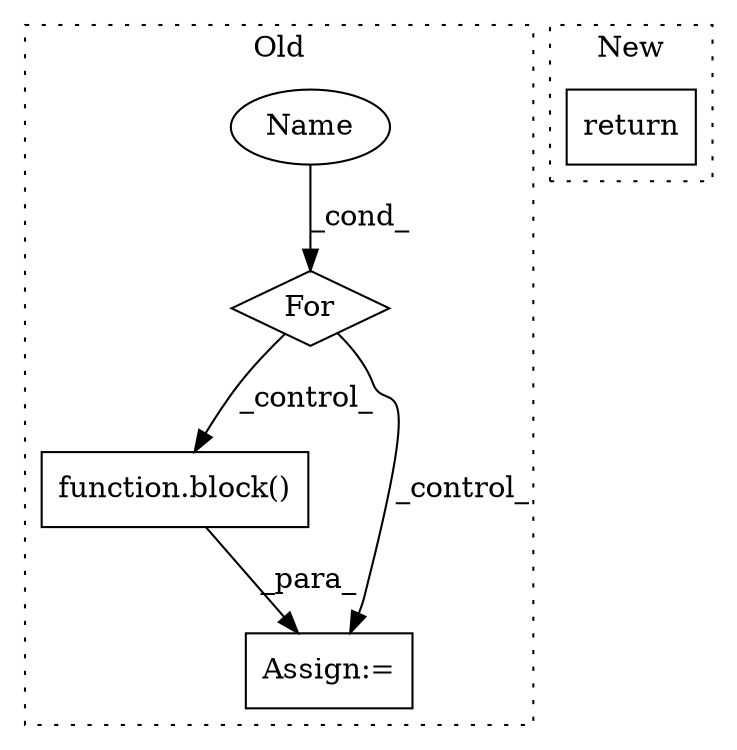 digraph G {
subgraph cluster0 {
1 [label="function.block()" a="75" s="2210,2252" l="6,1" shape="box"];
3 [label="For" a="107" s="2177,2201" l="4,5" shape="diamond"];
4 [label="Assign:=" a="68" s="2207" l="3" shape="box"];
5 [label="Name" a="87" s="2181" l="5" shape="ellipse"];
label = "Old";
style="dotted";
}
subgraph cluster1 {
2 [label="return" a="93" s="1608" l="7" shape="box"];
label = "New";
style="dotted";
}
1 -> 4 [label="_para_"];
3 -> 4 [label="_control_"];
3 -> 1 [label="_control_"];
5 -> 3 [label="_cond_"];
}